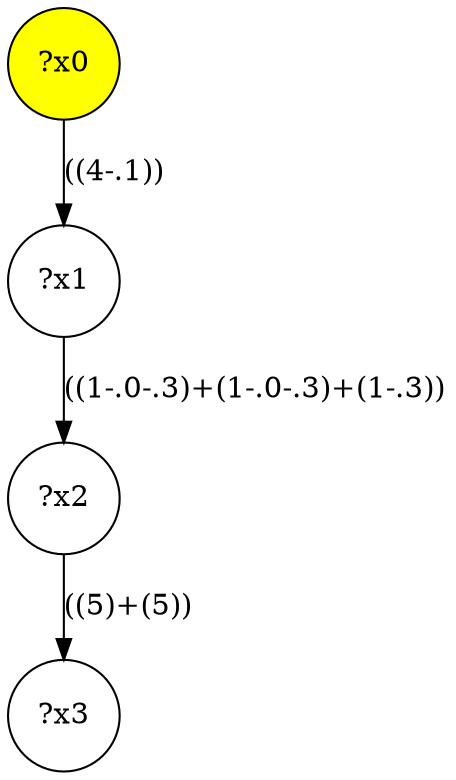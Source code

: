 digraph g {
	x0 [fillcolor="yellow", style="filled," shape=circle, label="?x0"];
	x1 [shape=circle, label="?x1"];
	x0 -> x1 [label="((4-.1))"];
	x2 [shape=circle, label="?x2"];
	x1 -> x2 [label="((1-.0-.3)+(1-.0-.3)+(1-.3))"];
	x3 [shape=circle, label="?x3"];
	x2 -> x3 [label="((5)+(5))"];
}
